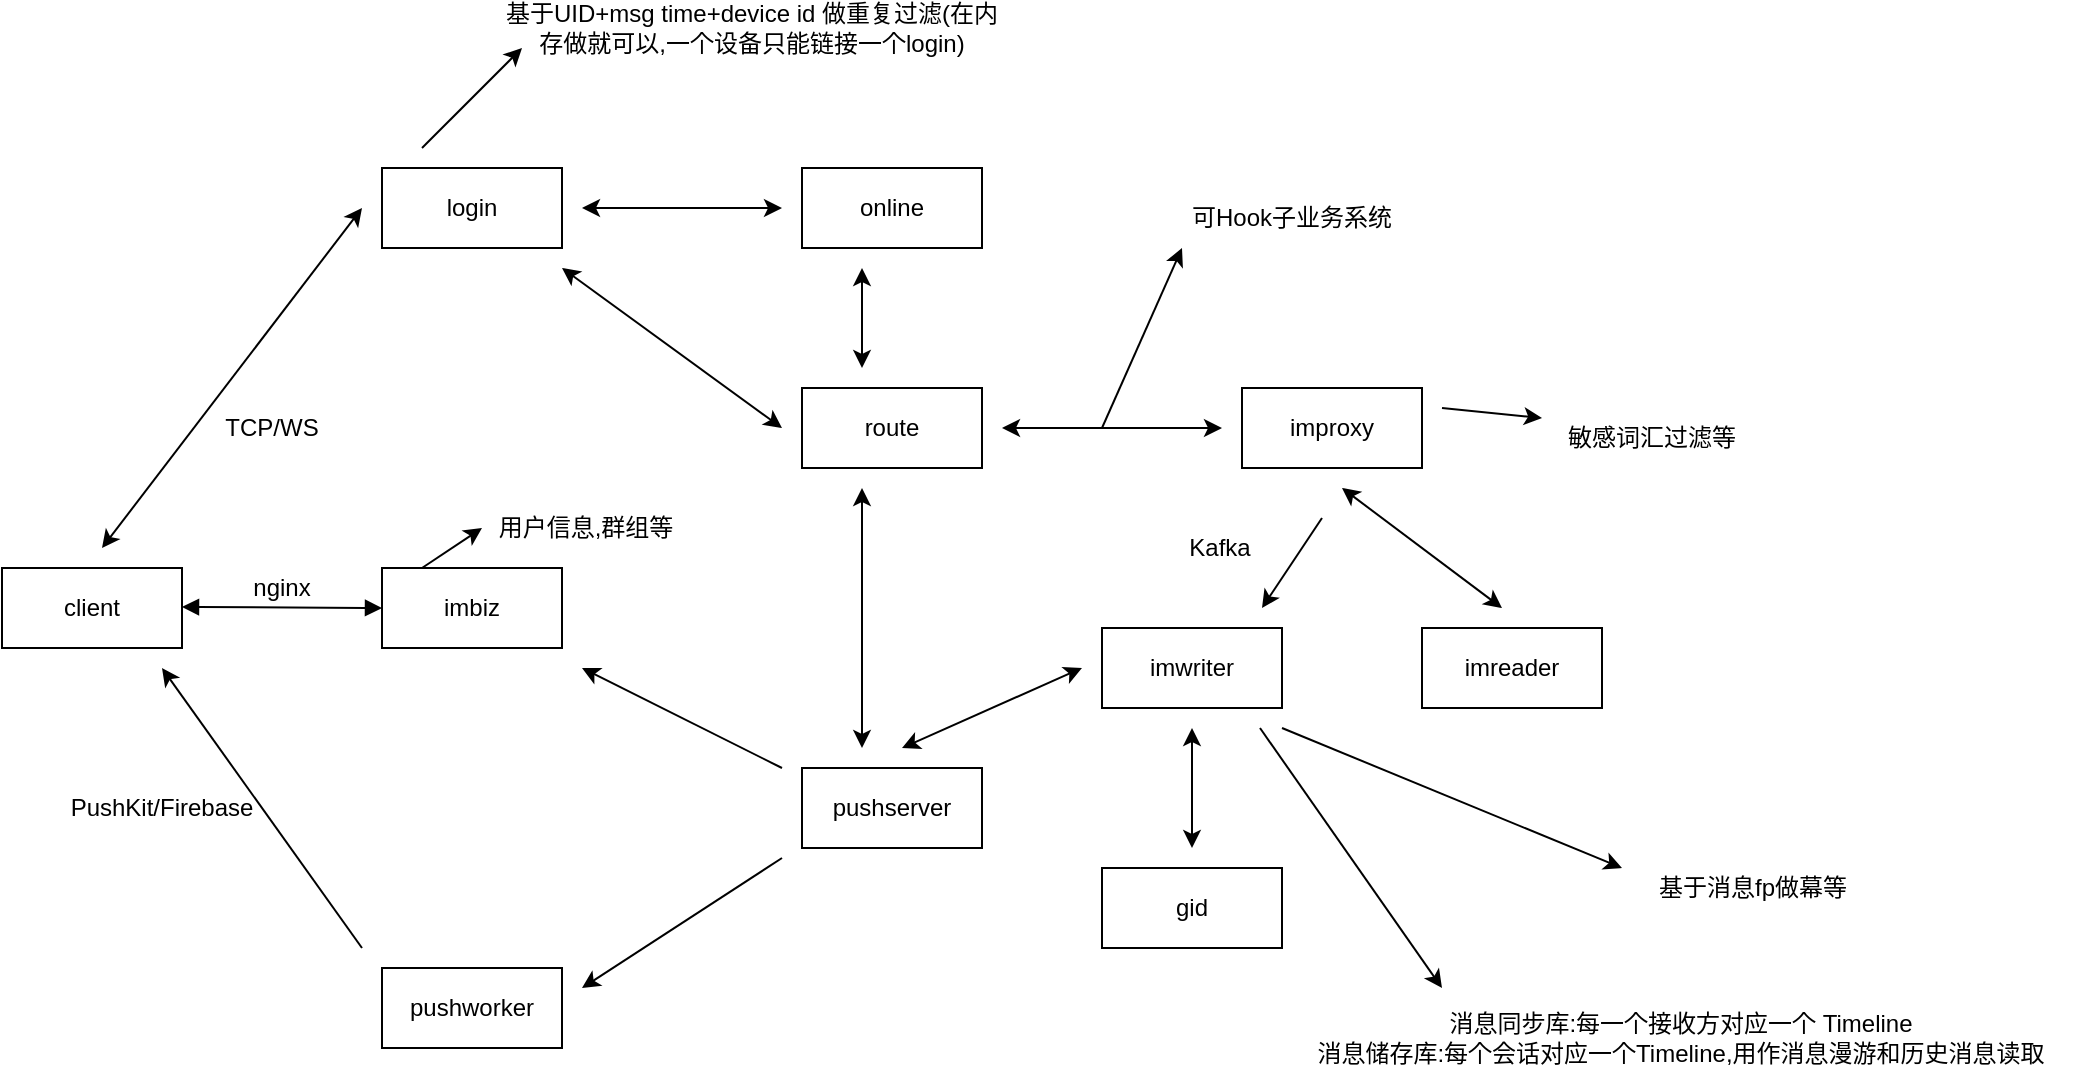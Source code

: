 <mxfile version="14.4.9" type="github">
  <diagram name="Page-1" id="58cdce13-f638-feb5-8d6f-7d28b1aa9fa0">
    <mxGraphModel dx="2522" dy="773" grid="1" gridSize="10" guides="1" tooltips="1" connect="1" arrows="1" fold="1" page="1" pageScale="1" pageWidth="1100" pageHeight="850" background="#ffffff" math="0" shadow="0">
      <root>
        <mxCell id="0" />
        <mxCell id="1" parent="0" />
        <mxCell id="a5Ak6_2se2JZx46MMR0y-18" value="login" style="rounded=0;whiteSpace=wrap;html=1;" parent="1" vertex="1">
          <mxGeometry x="120" y="250" width="90" height="40" as="geometry" />
        </mxCell>
        <mxCell id="a5Ak6_2se2JZx46MMR0y-19" value="online" style="rounded=0;whiteSpace=wrap;html=1;" parent="1" vertex="1">
          <mxGeometry x="330" y="250" width="90" height="40" as="geometry" />
        </mxCell>
        <mxCell id="a5Ak6_2se2JZx46MMR0y-20" value="route" style="rounded=0;whiteSpace=wrap;html=1;" parent="1" vertex="1">
          <mxGeometry x="330" y="360" width="90" height="40" as="geometry" />
        </mxCell>
        <mxCell id="a5Ak6_2se2JZx46MMR0y-21" value="improxy" style="rounded=0;whiteSpace=wrap;html=1;" parent="1" vertex="1">
          <mxGeometry x="550" y="360" width="90" height="40" as="geometry" />
        </mxCell>
        <mxCell id="a5Ak6_2se2JZx46MMR0y-22" value="imwriter" style="rounded=0;whiteSpace=wrap;html=1;" parent="1" vertex="1">
          <mxGeometry x="480" y="480" width="90" height="40" as="geometry" />
        </mxCell>
        <mxCell id="a5Ak6_2se2JZx46MMR0y-23" value="imreader" style="rounded=0;whiteSpace=wrap;html=1;" parent="1" vertex="1">
          <mxGeometry x="640" y="480" width="90" height="40" as="geometry" />
        </mxCell>
        <mxCell id="a5Ak6_2se2JZx46MMR0y-24" value="pushserver" style="rounded=0;whiteSpace=wrap;html=1;" parent="1" vertex="1">
          <mxGeometry x="330" y="550" width="90" height="40" as="geometry" />
        </mxCell>
        <mxCell id="a5Ak6_2se2JZx46MMR0y-25" value="pushworker" style="rounded=0;whiteSpace=wrap;html=1;" parent="1" vertex="1">
          <mxGeometry x="120" y="650" width="90" height="40" as="geometry" />
        </mxCell>
        <mxCell id="a5Ak6_2se2JZx46MMR0y-26" value="client" style="rounded=0;whiteSpace=wrap;html=1;" parent="1" vertex="1">
          <mxGeometry x="-70" y="450" width="90" height="40" as="geometry" />
        </mxCell>
        <mxCell id="a5Ak6_2se2JZx46MMR0y-28" value="imbiz" style="rounded=0;whiteSpace=wrap;html=1;" parent="1" vertex="1">
          <mxGeometry x="120" y="450" width="90" height="40" as="geometry" />
        </mxCell>
        <mxCell id="a5Ak6_2se2JZx46MMR0y-32" value="" style="endArrow=block;startArrow=block;endFill=1;startFill=1;html=1;" parent="1" edge="1">
          <mxGeometry width="160" relative="1" as="geometry">
            <mxPoint x="20" y="469.5" as="sourcePoint" />
            <mxPoint x="120" y="470" as="targetPoint" />
          </mxGeometry>
        </mxCell>
        <mxCell id="a5Ak6_2se2JZx46MMR0y-33" value="" style="endArrow=classic;startArrow=classic;html=1;" parent="1" edge="1">
          <mxGeometry width="50" height="50" relative="1" as="geometry">
            <mxPoint x="220" y="270" as="sourcePoint" />
            <mxPoint x="320" y="270" as="targetPoint" />
          </mxGeometry>
        </mxCell>
        <mxCell id="a5Ak6_2se2JZx46MMR0y-34" value="" style="endArrow=classic;startArrow=classic;html=1;" parent="1" edge="1">
          <mxGeometry width="50" height="50" relative="1" as="geometry">
            <mxPoint x="360" y="300" as="sourcePoint" />
            <mxPoint x="360" y="350" as="targetPoint" />
          </mxGeometry>
        </mxCell>
        <mxCell id="a5Ak6_2se2JZx46MMR0y-35" value="" style="endArrow=classic;startArrow=classic;html=1;" parent="1" edge="1">
          <mxGeometry width="50" height="50" relative="1" as="geometry">
            <mxPoint x="210" y="300" as="sourcePoint" />
            <mxPoint x="320" y="380" as="targetPoint" />
          </mxGeometry>
        </mxCell>
        <mxCell id="a5Ak6_2se2JZx46MMR0y-36" value="" style="endArrow=classic;startArrow=classic;html=1;" parent="1" edge="1">
          <mxGeometry width="50" height="50" relative="1" as="geometry">
            <mxPoint x="430" y="380" as="sourcePoint" />
            <mxPoint x="540" y="380" as="targetPoint" />
          </mxGeometry>
        </mxCell>
        <mxCell id="a5Ak6_2se2JZx46MMR0y-37" value="" style="endArrow=classic;startArrow=classic;html=1;" parent="1" edge="1">
          <mxGeometry width="50" height="50" relative="1" as="geometry">
            <mxPoint x="600" y="410" as="sourcePoint" />
            <mxPoint x="680" y="470" as="targetPoint" />
          </mxGeometry>
        </mxCell>
        <mxCell id="a5Ak6_2se2JZx46MMR0y-39" value="" style="endArrow=classic;startArrow=classic;html=1;" parent="1" edge="1">
          <mxGeometry width="50" height="50" relative="1" as="geometry">
            <mxPoint x="470" y="500" as="sourcePoint" />
            <mxPoint x="380" y="540" as="targetPoint" />
          </mxGeometry>
        </mxCell>
        <mxCell id="a5Ak6_2se2JZx46MMR0y-42" value="" style="endArrow=classic;startArrow=classic;html=1;" parent="1" edge="1">
          <mxGeometry width="50" height="50" relative="1" as="geometry">
            <mxPoint x="360" y="540" as="sourcePoint" />
            <mxPoint x="360" y="410" as="targetPoint" />
          </mxGeometry>
        </mxCell>
        <mxCell id="a5Ak6_2se2JZx46MMR0y-44" value="" style="endArrow=classic;startArrow=classic;html=1;" parent="1" edge="1">
          <mxGeometry width="50" height="50" relative="1" as="geometry">
            <mxPoint x="-20" y="440" as="sourcePoint" />
            <mxPoint x="110" y="270" as="targetPoint" />
          </mxGeometry>
        </mxCell>
        <mxCell id="a5Ak6_2se2JZx46MMR0y-46" value="Kafka" style="text;html=1;strokeColor=none;fillColor=none;align=center;verticalAlign=middle;whiteSpace=wrap;rounded=0;" parent="1" vertex="1">
          <mxGeometry x="519" y="430" width="40" height="20" as="geometry" />
        </mxCell>
        <mxCell id="a5Ak6_2se2JZx46MMR0y-48" value="nginx" style="text;html=1;strokeColor=none;fillColor=none;align=center;verticalAlign=middle;whiteSpace=wrap;rounded=0;" parent="1" vertex="1">
          <mxGeometry x="50" y="450" width="40" height="20" as="geometry" />
        </mxCell>
        <mxCell id="a5Ak6_2se2JZx46MMR0y-49" value="TCP/WS" style="text;html=1;strokeColor=none;fillColor=none;align=center;verticalAlign=middle;whiteSpace=wrap;rounded=0;" parent="1" vertex="1">
          <mxGeometry x="40" y="370" width="50" height="20" as="geometry" />
        </mxCell>
        <mxCell id="a5Ak6_2se2JZx46MMR0y-51" value="PushKit/Firebase" style="text;html=1;strokeColor=none;fillColor=none;align=center;verticalAlign=middle;whiteSpace=wrap;rounded=0;" parent="1" vertex="1">
          <mxGeometry x="-10" y="560" width="40" height="20" as="geometry" />
        </mxCell>
        <mxCell id="a5Ak6_2se2JZx46MMR0y-52" value="gid" style="rounded=0;whiteSpace=wrap;html=1;" parent="1" vertex="1">
          <mxGeometry x="480" y="600" width="90" height="40" as="geometry" />
        </mxCell>
        <mxCell id="a5Ak6_2se2JZx46MMR0y-53" value="" style="endArrow=classic;startArrow=classic;html=1;" parent="1" edge="1">
          <mxGeometry width="50" height="50" relative="1" as="geometry">
            <mxPoint x="525" y="590" as="sourcePoint" />
            <mxPoint x="525" y="530" as="targetPoint" />
          </mxGeometry>
        </mxCell>
        <mxCell id="a5Ak6_2se2JZx46MMR0y-54" value="敏感词汇过滤等" style="text;html=1;strokeColor=none;fillColor=none;align=center;verticalAlign=middle;whiteSpace=wrap;rounded=0;" parent="1" vertex="1">
          <mxGeometry x="700" y="370" width="110" height="30" as="geometry" />
        </mxCell>
        <mxCell id="a5Ak6_2se2JZx46MMR0y-55" value="" style="endArrow=classic;html=1;entryX=0;entryY=0.5;entryDx=0;entryDy=0;" parent="1" edge="1">
          <mxGeometry width="50" height="50" relative="1" as="geometry">
            <mxPoint x="650" y="370" as="sourcePoint" />
            <mxPoint x="700" y="375" as="targetPoint" />
          </mxGeometry>
        </mxCell>
        <mxCell id="a5Ak6_2se2JZx46MMR0y-56" value="" style="endArrow=classic;html=1;entryX=0;entryY=1;entryDx=0;entryDy=0;" parent="1" target="a5Ak6_2se2JZx46MMR0y-57" edge="1">
          <mxGeometry width="50" height="50" relative="1" as="geometry">
            <mxPoint x="480" y="380" as="sourcePoint" />
            <mxPoint x="501" y="300" as="targetPoint" />
          </mxGeometry>
        </mxCell>
        <mxCell id="a5Ak6_2se2JZx46MMR0y-57" value="可Hook子业务系统" style="text;html=1;strokeColor=none;fillColor=none;align=center;verticalAlign=middle;whiteSpace=wrap;rounded=0;" parent="1" vertex="1">
          <mxGeometry x="520" y="260" width="110" height="30" as="geometry" />
        </mxCell>
        <mxCell id="a5Ak6_2se2JZx46MMR0y-58" value="" style="endArrow=classic;html=1;" parent="1" edge="1">
          <mxGeometry width="50" height="50" relative="1" as="geometry">
            <mxPoint x="320" y="550" as="sourcePoint" />
            <mxPoint x="220" y="500" as="targetPoint" />
          </mxGeometry>
        </mxCell>
        <mxCell id="a5Ak6_2se2JZx46MMR0y-59" value="" style="endArrow=classic;html=1;" parent="1" edge="1">
          <mxGeometry width="50" height="50" relative="1" as="geometry">
            <mxPoint x="320" y="595" as="sourcePoint" />
            <mxPoint x="220" y="660" as="targetPoint" />
          </mxGeometry>
        </mxCell>
        <mxCell id="a5Ak6_2se2JZx46MMR0y-60" value="" style="endArrow=classic;html=1;" parent="1" edge="1">
          <mxGeometry width="50" height="50" relative="1" as="geometry">
            <mxPoint x="110" y="640" as="sourcePoint" />
            <mxPoint x="10" y="500" as="targetPoint" />
          </mxGeometry>
        </mxCell>
        <mxCell id="a5Ak6_2se2JZx46MMR0y-62" value="" style="endArrow=classic;html=1;" parent="1" edge="1">
          <mxGeometry width="50" height="50" relative="1" as="geometry">
            <mxPoint x="590" y="425" as="sourcePoint" />
            <mxPoint x="560" y="470" as="targetPoint" />
          </mxGeometry>
        </mxCell>
        <mxCell id="a5Ak6_2se2JZx46MMR0y-63" value="用户信息,群组等" style="text;html=1;strokeColor=none;fillColor=none;align=center;verticalAlign=middle;whiteSpace=wrap;rounded=0;" parent="1" vertex="1">
          <mxGeometry x="162" y="420" width="120" height="20" as="geometry" />
        </mxCell>
        <mxCell id="a5Ak6_2se2JZx46MMR0y-64" value="" style="endArrow=classic;html=1;" parent="1" edge="1">
          <mxGeometry width="50" height="50" relative="1" as="geometry">
            <mxPoint x="140" y="450" as="sourcePoint" />
            <mxPoint x="170" y="430" as="targetPoint" />
          </mxGeometry>
        </mxCell>
        <mxCell id="a5Ak6_2se2JZx46MMR0y-65" value="" style="endArrow=classic;html=1;" parent="1" edge="1">
          <mxGeometry width="50" height="50" relative="1" as="geometry">
            <mxPoint x="559" y="530" as="sourcePoint" />
            <mxPoint x="650" y="660" as="targetPoint" />
          </mxGeometry>
        </mxCell>
        <mxCell id="a5Ak6_2se2JZx46MMR0y-66" value="消息同步库:每一个接收方对应一个 Timeline&lt;br&gt;消息储存库:每个会话对应一个Timeline,用作消息漫游和历史消息读取" style="text;html=1;strokeColor=none;fillColor=none;align=center;verticalAlign=middle;whiteSpace=wrap;rounded=0;" parent="1" vertex="1">
          <mxGeometry x="570" y="670" width="399" height="30" as="geometry" />
        </mxCell>
        <mxCell id="SYExMcw8g-FPcCZQf1Q--2" value="基于UID+msg time+device id 做重复过滤(在内存做就可以,一个设备只能链接一个login)" style="text;html=1;strokeColor=none;fillColor=none;align=center;verticalAlign=middle;whiteSpace=wrap;rounded=0;" vertex="1" parent="1">
          <mxGeometry x="180" y="180" width="250" as="geometry" />
        </mxCell>
        <mxCell id="SYExMcw8g-FPcCZQf1Q--3" value="" style="endArrow=classic;html=1;" edge="1" parent="1">
          <mxGeometry width="50" height="50" relative="1" as="geometry">
            <mxPoint x="140" y="240" as="sourcePoint" />
            <mxPoint x="190" y="190" as="targetPoint" />
          </mxGeometry>
        </mxCell>
        <mxCell id="SYExMcw8g-FPcCZQf1Q--4" value="" style="endArrow=classic;html=1;" edge="1" parent="1">
          <mxGeometry width="50" height="50" relative="1" as="geometry">
            <mxPoint x="570" y="530" as="sourcePoint" />
            <mxPoint x="740" y="600" as="targetPoint" />
          </mxGeometry>
        </mxCell>
        <mxCell id="SYExMcw8g-FPcCZQf1Q--5" value="基于消息fp做幕等" style="text;html=1;strokeColor=none;fillColor=none;align=center;verticalAlign=middle;whiteSpace=wrap;rounded=0;" vertex="1" parent="1">
          <mxGeometry x="740" y="600" width="130.5" height="20" as="geometry" />
        </mxCell>
      </root>
    </mxGraphModel>
  </diagram>
</mxfile>
